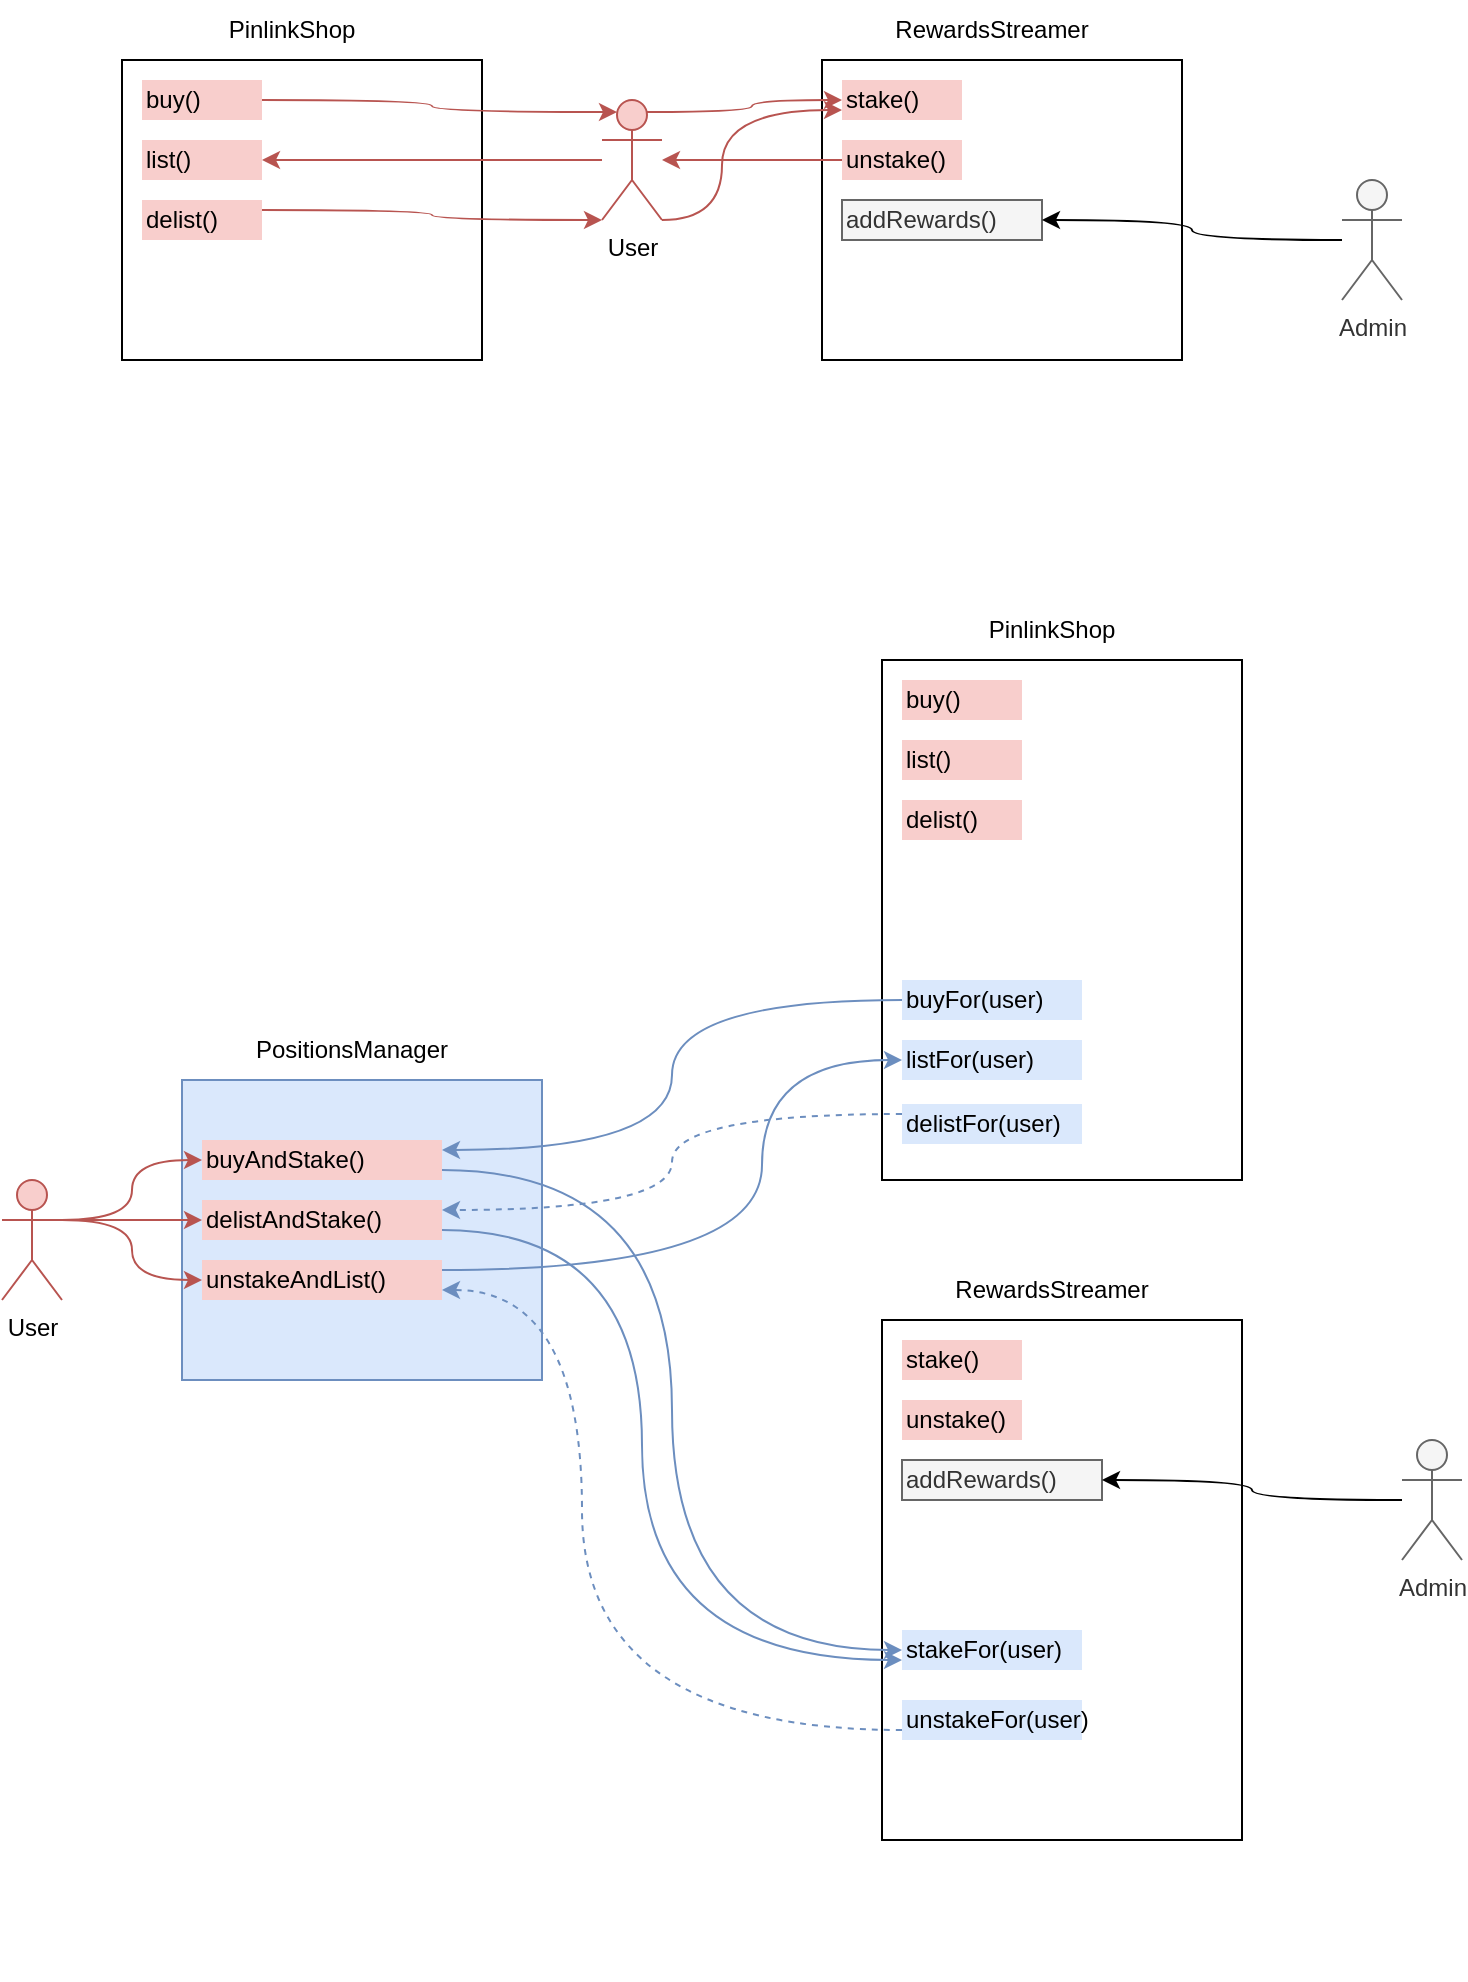 <mxfile version="26.0.16">
  <diagram name="Page-1" id="Sawo83BMKbQdK75Qdi_J">
    <mxGraphModel dx="1228" dy="688" grid="1" gridSize="10" guides="1" tooltips="1" connect="1" arrows="1" fold="1" page="1" pageScale="1" pageWidth="850" pageHeight="1100" math="0" shadow="0">
      <root>
        <mxCell id="0" />
        <mxCell id="1" parent="0" />
        <mxCell id="JGkmI-_ZL2MUS3Ad0X21-11" value="" style="group" vertex="1" connectable="0" parent="1">
          <mxGeometry x="130" y="260" width="180" height="180" as="geometry" />
        </mxCell>
        <mxCell id="JGkmI-_ZL2MUS3Ad0X21-6" value="" style="whiteSpace=wrap;html=1;" vertex="1" parent="JGkmI-_ZL2MUS3Ad0X21-11">
          <mxGeometry y="30" width="180" height="150" as="geometry" />
        </mxCell>
        <mxCell id="JGkmI-_ZL2MUS3Ad0X21-7" value="PinlinkShop" style="text;html=1;align=center;verticalAlign=middle;whiteSpace=wrap;rounded=0;" vertex="1" parent="JGkmI-_ZL2MUS3Ad0X21-11">
          <mxGeometry x="55" width="60" height="30" as="geometry" />
        </mxCell>
        <mxCell id="JGkmI-_ZL2MUS3Ad0X21-8" value="list()" style="rounded=0;whiteSpace=wrap;html=1;strokeColor=none;fillColor=#f8cecc;align=left;" vertex="1" parent="JGkmI-_ZL2MUS3Ad0X21-11">
          <mxGeometry x="10" y="70" width="60" height="20" as="geometry" />
        </mxCell>
        <mxCell id="JGkmI-_ZL2MUS3Ad0X21-9" value="delist()" style="rounded=0;whiteSpace=wrap;html=1;strokeColor=none;fillColor=#f8cecc;align=left;" vertex="1" parent="JGkmI-_ZL2MUS3Ad0X21-11">
          <mxGeometry x="10" y="100" width="60" height="20" as="geometry" />
        </mxCell>
        <mxCell id="JGkmI-_ZL2MUS3Ad0X21-10" value="buy()" style="rounded=0;whiteSpace=wrap;html=1;strokeColor=none;fillColor=#f8cecc;align=left;" vertex="1" parent="JGkmI-_ZL2MUS3Ad0X21-11">
          <mxGeometry x="10" y="40" width="60" height="20" as="geometry" />
        </mxCell>
        <mxCell id="JGkmI-_ZL2MUS3Ad0X21-13" value="" style="group" vertex="1" connectable="0" parent="1">
          <mxGeometry x="480" y="260" width="180" height="180" as="geometry" />
        </mxCell>
        <mxCell id="JGkmI-_ZL2MUS3Ad0X21-14" value="" style="whiteSpace=wrap;html=1;" vertex="1" parent="JGkmI-_ZL2MUS3Ad0X21-13">
          <mxGeometry y="30" width="180" height="150" as="geometry" />
        </mxCell>
        <mxCell id="JGkmI-_ZL2MUS3Ad0X21-15" value="RewardsStreamer" style="text;html=1;align=center;verticalAlign=middle;whiteSpace=wrap;rounded=0;" vertex="1" parent="JGkmI-_ZL2MUS3Ad0X21-13">
          <mxGeometry x="55" width="60" height="30" as="geometry" />
        </mxCell>
        <mxCell id="JGkmI-_ZL2MUS3Ad0X21-16" value="stake()" style="rounded=0;whiteSpace=wrap;html=1;strokeColor=none;fillColor=#f8cecc;align=left;" vertex="1" parent="JGkmI-_ZL2MUS3Ad0X21-13">
          <mxGeometry x="10" y="40" width="60" height="20" as="geometry" />
        </mxCell>
        <mxCell id="JGkmI-_ZL2MUS3Ad0X21-17" value="unstake()" style="rounded=0;whiteSpace=wrap;html=1;strokeColor=none;fillColor=#f8cecc;align=left;" vertex="1" parent="JGkmI-_ZL2MUS3Ad0X21-13">
          <mxGeometry x="10" y="70" width="60" height="20" as="geometry" />
        </mxCell>
        <mxCell id="JGkmI-_ZL2MUS3Ad0X21-18" value="addRewards()" style="rounded=0;whiteSpace=wrap;html=1;strokeColor=#666666;fillColor=#f5f5f5;align=left;fontColor=#333333;" vertex="1" parent="JGkmI-_ZL2MUS3Ad0X21-13">
          <mxGeometry x="10" y="100" width="100" height="20" as="geometry" />
        </mxCell>
        <mxCell id="JGkmI-_ZL2MUS3Ad0X21-28" style="edgeStyle=orthogonalEdgeStyle;shape=connector;curved=1;rounded=0;orthogonalLoop=1;jettySize=auto;html=1;entryX=1;entryY=0.5;entryDx=0;entryDy=0;strokeColor=#b85450;align=center;verticalAlign=middle;fontFamily=Helvetica;fontSize=11;fontColor=default;labelBackgroundColor=default;endArrow=classic;fillColor=#f8cecc;" edge="1" parent="1" source="JGkmI-_ZL2MUS3Ad0X21-19" target="JGkmI-_ZL2MUS3Ad0X21-8">
          <mxGeometry relative="1" as="geometry" />
        </mxCell>
        <mxCell id="JGkmI-_ZL2MUS3Ad0X21-29" style="edgeStyle=orthogonalEdgeStyle;shape=connector;curved=1;rounded=0;orthogonalLoop=1;jettySize=auto;html=1;exitX=0.75;exitY=0.1;exitDx=0;exitDy=0;exitPerimeter=0;entryX=0;entryY=0.5;entryDx=0;entryDy=0;strokeColor=#b85450;align=center;verticalAlign=middle;fontFamily=Helvetica;fontSize=11;fontColor=default;labelBackgroundColor=default;endArrow=classic;fillColor=#f8cecc;" edge="1" parent="1" source="JGkmI-_ZL2MUS3Ad0X21-19" target="JGkmI-_ZL2MUS3Ad0X21-16">
          <mxGeometry relative="1" as="geometry" />
        </mxCell>
        <mxCell id="JGkmI-_ZL2MUS3Ad0X21-31" style="edgeStyle=orthogonalEdgeStyle;shape=connector;curved=1;rounded=0;orthogonalLoop=1;jettySize=auto;html=1;exitX=1;exitY=1;exitDx=0;exitDy=0;exitPerimeter=0;entryX=0;entryY=0.75;entryDx=0;entryDy=0;strokeColor=#b85450;align=center;verticalAlign=middle;fontFamily=Helvetica;fontSize=11;fontColor=default;labelBackgroundColor=default;endArrow=classic;fillColor=#f8cecc;" edge="1" parent="1" source="JGkmI-_ZL2MUS3Ad0X21-19" target="JGkmI-_ZL2MUS3Ad0X21-16">
          <mxGeometry relative="1" as="geometry">
            <Array as="points">
              <mxPoint x="430" y="370" />
              <mxPoint x="445" y="315" />
            </Array>
          </mxGeometry>
        </mxCell>
        <mxCell id="JGkmI-_ZL2MUS3Ad0X21-19" value="User" style="shape=umlActor;verticalLabelPosition=bottom;verticalAlign=top;html=1;outlineConnect=0;fillColor=#f8cecc;strokeColor=#b85450;" vertex="1" parent="1">
          <mxGeometry x="370" y="310" width="30" height="60" as="geometry" />
        </mxCell>
        <mxCell id="JGkmI-_ZL2MUS3Ad0X21-21" style="edgeStyle=orthogonalEdgeStyle;rounded=0;orthogonalLoop=1;jettySize=auto;html=1;curved=1;" edge="1" parent="1" source="JGkmI-_ZL2MUS3Ad0X21-20" target="JGkmI-_ZL2MUS3Ad0X21-18">
          <mxGeometry relative="1" as="geometry" />
        </mxCell>
        <mxCell id="JGkmI-_ZL2MUS3Ad0X21-20" value="Admin" style="shape=umlActor;verticalLabelPosition=bottom;verticalAlign=top;html=1;outlineConnect=0;fillColor=#f5f5f5;strokeColor=#666666;fontColor=#333333;" vertex="1" parent="1">
          <mxGeometry x="740" y="350" width="30" height="60" as="geometry" />
        </mxCell>
        <mxCell id="JGkmI-_ZL2MUS3Ad0X21-24" style="edgeStyle=orthogonalEdgeStyle;shape=connector;curved=1;rounded=0;orthogonalLoop=1;jettySize=auto;html=1;exitX=1;exitY=0.5;exitDx=0;exitDy=0;strokeColor=#b85450;align=center;verticalAlign=middle;fontFamily=Helvetica;fontSize=11;fontColor=default;labelBackgroundColor=default;endArrow=classic;fillColor=#f8cecc;entryX=0.25;entryY=0.1;entryDx=0;entryDy=0;entryPerimeter=0;" edge="1" parent="1" source="JGkmI-_ZL2MUS3Ad0X21-10" target="JGkmI-_ZL2MUS3Ad0X21-19">
          <mxGeometry relative="1" as="geometry">
            <mxPoint x="340" y="320" as="targetPoint" />
          </mxGeometry>
        </mxCell>
        <mxCell id="JGkmI-_ZL2MUS3Ad0X21-26" style="edgeStyle=orthogonalEdgeStyle;shape=connector;curved=1;rounded=0;orthogonalLoop=1;jettySize=auto;html=1;exitX=0;exitY=0.5;exitDx=0;exitDy=0;strokeColor=#b85450;align=center;verticalAlign=middle;fontFamily=Helvetica;fontSize=11;fontColor=default;labelBackgroundColor=default;endArrow=classic;fillColor=#f8cecc;" edge="1" parent="1" source="JGkmI-_ZL2MUS3Ad0X21-17" target="JGkmI-_ZL2MUS3Ad0X21-19">
          <mxGeometry relative="1" as="geometry" />
        </mxCell>
        <mxCell id="JGkmI-_ZL2MUS3Ad0X21-30" style="edgeStyle=orthogonalEdgeStyle;shape=connector;curved=1;rounded=0;orthogonalLoop=1;jettySize=auto;html=1;exitX=1;exitY=0.25;exitDx=0;exitDy=0;strokeColor=#b85450;align=center;verticalAlign=middle;fontFamily=Helvetica;fontSize=11;fontColor=default;labelBackgroundColor=default;endArrow=classic;fillColor=#f8cecc;entryX=0;entryY=1;entryDx=0;entryDy=0;entryPerimeter=0;" edge="1" parent="1" source="JGkmI-_ZL2MUS3Ad0X21-9" target="JGkmI-_ZL2MUS3Ad0X21-19">
          <mxGeometry relative="1" as="geometry">
            <mxPoint x="350" y="370" as="targetPoint" />
            <Array as="points">
              <mxPoint x="285" y="365" />
              <mxPoint x="285" y="370" />
            </Array>
          </mxGeometry>
        </mxCell>
        <mxCell id="JGkmI-_ZL2MUS3Ad0X21-38" value="" style="group" vertex="1" connectable="0" parent="1">
          <mxGeometry x="510" y="890" width="180" height="360" as="geometry" />
        </mxCell>
        <mxCell id="JGkmI-_ZL2MUS3Ad0X21-84" value="" style="group" vertex="1" connectable="0" parent="JGkmI-_ZL2MUS3Ad0X21-38">
          <mxGeometry width="180" height="290" as="geometry" />
        </mxCell>
        <mxCell id="JGkmI-_ZL2MUS3Ad0X21-39" value="" style="whiteSpace=wrap;html=1;" vertex="1" parent="JGkmI-_ZL2MUS3Ad0X21-84">
          <mxGeometry y="30" width="180" height="260" as="geometry" />
        </mxCell>
        <mxCell id="JGkmI-_ZL2MUS3Ad0X21-40" value="RewardsStreamer" style="text;html=1;align=center;verticalAlign=middle;whiteSpace=wrap;rounded=0;" vertex="1" parent="JGkmI-_ZL2MUS3Ad0X21-84">
          <mxGeometry x="55" width="60" height="30" as="geometry" />
        </mxCell>
        <mxCell id="JGkmI-_ZL2MUS3Ad0X21-41" value="stake()" style="rounded=0;whiteSpace=wrap;html=1;strokeColor=none;fillColor=#f8cecc;align=left;" vertex="1" parent="JGkmI-_ZL2MUS3Ad0X21-84">
          <mxGeometry x="10" y="40" width="60" height="20" as="geometry" />
        </mxCell>
        <mxCell id="JGkmI-_ZL2MUS3Ad0X21-42" value="unstake()" style="rounded=0;whiteSpace=wrap;html=1;strokeColor=none;fillColor=#f8cecc;align=left;" vertex="1" parent="JGkmI-_ZL2MUS3Ad0X21-84">
          <mxGeometry x="10" y="70" width="60" height="20" as="geometry" />
        </mxCell>
        <mxCell id="JGkmI-_ZL2MUS3Ad0X21-43" value="addRewards()" style="rounded=0;whiteSpace=wrap;html=1;strokeColor=#666666;fillColor=#f5f5f5;align=left;fontColor=#333333;" vertex="1" parent="JGkmI-_ZL2MUS3Ad0X21-84">
          <mxGeometry x="10" y="100" width="100" height="20" as="geometry" />
        </mxCell>
        <mxCell id="JGkmI-_ZL2MUS3Ad0X21-63" value="stakeFor(user)" style="rounded=0;whiteSpace=wrap;html=1;strokeColor=none;fillColor=#dae8fc;align=left;" vertex="1" parent="JGkmI-_ZL2MUS3Ad0X21-84">
          <mxGeometry x="10" y="185" width="90" height="20" as="geometry" />
        </mxCell>
        <mxCell id="JGkmI-_ZL2MUS3Ad0X21-64" value="unstakeFor(user)" style="rounded=0;whiteSpace=wrap;html=1;strokeColor=none;fillColor=#dae8fc;align=left;" vertex="1" parent="JGkmI-_ZL2MUS3Ad0X21-84">
          <mxGeometry x="10" y="220" width="90" height="20" as="geometry" />
        </mxCell>
        <mxCell id="JGkmI-_ZL2MUS3Ad0X21-48" style="edgeStyle=orthogonalEdgeStyle;rounded=0;orthogonalLoop=1;jettySize=auto;html=1;curved=1;" edge="1" parent="1" source="JGkmI-_ZL2MUS3Ad0X21-49" target="JGkmI-_ZL2MUS3Ad0X21-43">
          <mxGeometry relative="1" as="geometry" />
        </mxCell>
        <mxCell id="JGkmI-_ZL2MUS3Ad0X21-49" value="Admin" style="shape=umlActor;verticalLabelPosition=bottom;verticalAlign=top;html=1;outlineConnect=0;fillColor=#f5f5f5;strokeColor=#666666;fontColor=#333333;" vertex="1" parent="1">
          <mxGeometry x="770" y="980" width="30" height="60" as="geometry" />
        </mxCell>
        <mxCell id="JGkmI-_ZL2MUS3Ad0X21-65" value="" style="group" vertex="1" connectable="0" parent="1">
          <mxGeometry x="310" y="830" width="180" height="360" as="geometry" />
        </mxCell>
        <mxCell id="JGkmI-_ZL2MUS3Ad0X21-82" value="" style="group" vertex="1" connectable="0" parent="JGkmI-_ZL2MUS3Ad0X21-65">
          <mxGeometry x="-240" y="-60" width="270" height="180" as="geometry" />
        </mxCell>
        <mxCell id="JGkmI-_ZL2MUS3Ad0X21-66" value="" style="whiteSpace=wrap;html=1;fillColor=#dae8fc;strokeColor=#6c8ebf;" vertex="1" parent="JGkmI-_ZL2MUS3Ad0X21-82">
          <mxGeometry x="90" y="30" width="180" height="150" as="geometry" />
        </mxCell>
        <mxCell id="JGkmI-_ZL2MUS3Ad0X21-67" value="PositionsManager" style="text;html=1;align=center;verticalAlign=middle;whiteSpace=wrap;rounded=0;" vertex="1" parent="JGkmI-_ZL2MUS3Ad0X21-82">
          <mxGeometry x="145" width="60" height="30" as="geometry" />
        </mxCell>
        <mxCell id="JGkmI-_ZL2MUS3Ad0X21-74" value="buyAndStake()" style="rounded=0;whiteSpace=wrap;html=1;strokeColor=none;fillColor=#f8cecc;align=left;" vertex="1" parent="JGkmI-_ZL2MUS3Ad0X21-82">
          <mxGeometry x="100" y="60" width="120" height="20" as="geometry" />
        </mxCell>
        <mxCell id="JGkmI-_ZL2MUS3Ad0X21-75" value="delistAndStake()" style="rounded=0;whiteSpace=wrap;html=1;strokeColor=none;fillColor=#f8cecc;align=left;" vertex="1" parent="JGkmI-_ZL2MUS3Ad0X21-82">
          <mxGeometry x="100" y="90" width="120" height="20" as="geometry" />
        </mxCell>
        <mxCell id="JGkmI-_ZL2MUS3Ad0X21-76" value="unstakeAndList()" style="rounded=0;whiteSpace=wrap;html=1;strokeColor=none;fillColor=#f8cecc;align=left;" vertex="1" parent="JGkmI-_ZL2MUS3Ad0X21-82">
          <mxGeometry x="100" y="120" width="120" height="20" as="geometry" />
        </mxCell>
        <mxCell id="JGkmI-_ZL2MUS3Ad0X21-78" style="edgeStyle=orthogonalEdgeStyle;shape=connector;curved=1;rounded=0;orthogonalLoop=1;jettySize=auto;html=1;exitX=1;exitY=0.333;exitDx=0;exitDy=0;exitPerimeter=0;strokeColor=#b85450;align=center;verticalAlign=middle;fontFamily=Helvetica;fontSize=11;fontColor=default;labelBackgroundColor=default;endArrow=classic;fillColor=#f8cecc;" edge="1" parent="JGkmI-_ZL2MUS3Ad0X21-82" source="JGkmI-_ZL2MUS3Ad0X21-77" target="JGkmI-_ZL2MUS3Ad0X21-74">
          <mxGeometry relative="1" as="geometry" />
        </mxCell>
        <mxCell id="JGkmI-_ZL2MUS3Ad0X21-79" style="edgeStyle=orthogonalEdgeStyle;shape=connector;curved=1;rounded=0;orthogonalLoop=1;jettySize=auto;html=1;exitX=1;exitY=0.333;exitDx=0;exitDy=0;exitPerimeter=0;entryX=0;entryY=0.5;entryDx=0;entryDy=0;strokeColor=#b85450;align=center;verticalAlign=middle;fontFamily=Helvetica;fontSize=11;fontColor=default;labelBackgroundColor=default;endArrow=classic;fillColor=#f8cecc;" edge="1" parent="JGkmI-_ZL2MUS3Ad0X21-82" source="JGkmI-_ZL2MUS3Ad0X21-77" target="JGkmI-_ZL2MUS3Ad0X21-75">
          <mxGeometry relative="1" as="geometry" />
        </mxCell>
        <mxCell id="JGkmI-_ZL2MUS3Ad0X21-80" style="edgeStyle=orthogonalEdgeStyle;shape=connector;curved=1;rounded=0;orthogonalLoop=1;jettySize=auto;html=1;exitX=1;exitY=0.333;exitDx=0;exitDy=0;exitPerimeter=0;entryX=0;entryY=0.5;entryDx=0;entryDy=0;strokeColor=#b85450;align=center;verticalAlign=middle;fontFamily=Helvetica;fontSize=11;fontColor=default;labelBackgroundColor=default;endArrow=classic;fillColor=#f8cecc;" edge="1" parent="JGkmI-_ZL2MUS3Ad0X21-82" source="JGkmI-_ZL2MUS3Ad0X21-77" target="JGkmI-_ZL2MUS3Ad0X21-76">
          <mxGeometry relative="1" as="geometry" />
        </mxCell>
        <mxCell id="JGkmI-_ZL2MUS3Ad0X21-77" value="User" style="shape=umlActor;verticalLabelPosition=bottom;verticalAlign=top;html=1;outlineConnect=0;fillColor=#f8cecc;strokeColor=#b85450;" vertex="1" parent="JGkmI-_ZL2MUS3Ad0X21-82">
          <mxGeometry y="80" width="30" height="60" as="geometry" />
        </mxCell>
        <mxCell id="JGkmI-_ZL2MUS3Ad0X21-83" value="" style="group" vertex="1" connectable="0" parent="1">
          <mxGeometry x="510" y="560" width="180" height="290" as="geometry" />
        </mxCell>
        <mxCell id="JGkmI-_ZL2MUS3Ad0X21-33" value="" style="whiteSpace=wrap;html=1;" vertex="1" parent="JGkmI-_ZL2MUS3Ad0X21-83">
          <mxGeometry y="30" width="180" height="260" as="geometry" />
        </mxCell>
        <mxCell id="JGkmI-_ZL2MUS3Ad0X21-34" value="PinlinkShop" style="text;html=1;align=center;verticalAlign=middle;whiteSpace=wrap;rounded=0;" vertex="1" parent="JGkmI-_ZL2MUS3Ad0X21-83">
          <mxGeometry x="55" width="60" height="30" as="geometry" />
        </mxCell>
        <mxCell id="JGkmI-_ZL2MUS3Ad0X21-35" value="list()" style="rounded=0;whiteSpace=wrap;html=1;strokeColor=none;fillColor=#f8cecc;align=left;" vertex="1" parent="JGkmI-_ZL2MUS3Ad0X21-83">
          <mxGeometry x="10" y="70" width="60" height="20" as="geometry" />
        </mxCell>
        <mxCell id="JGkmI-_ZL2MUS3Ad0X21-36" value="delist()" style="rounded=0;whiteSpace=wrap;html=1;strokeColor=none;fillColor=#f8cecc;align=left;" vertex="1" parent="JGkmI-_ZL2MUS3Ad0X21-83">
          <mxGeometry x="10" y="100" width="60" height="20" as="geometry" />
        </mxCell>
        <mxCell id="JGkmI-_ZL2MUS3Ad0X21-37" value="buy()" style="rounded=0;whiteSpace=wrap;html=1;strokeColor=none;fillColor=#f8cecc;align=left;" vertex="1" parent="JGkmI-_ZL2MUS3Ad0X21-83">
          <mxGeometry x="10" y="40" width="60" height="20" as="geometry" />
        </mxCell>
        <mxCell id="JGkmI-_ZL2MUS3Ad0X21-53" value="buyFor(user)" style="rounded=0;whiteSpace=wrap;html=1;strokeColor=none;fillColor=#dae8fc;align=left;" vertex="1" parent="JGkmI-_ZL2MUS3Ad0X21-83">
          <mxGeometry x="10" y="190" width="90" height="20" as="geometry" />
        </mxCell>
        <mxCell id="JGkmI-_ZL2MUS3Ad0X21-61" value="listFor(user)" style="rounded=0;whiteSpace=wrap;html=1;strokeColor=none;fillColor=#dae8fc;align=left;" vertex="1" parent="JGkmI-_ZL2MUS3Ad0X21-83">
          <mxGeometry x="10" y="220" width="90" height="20" as="geometry" />
        </mxCell>
        <mxCell id="JGkmI-_ZL2MUS3Ad0X21-62" value="delistFor(user)" style="rounded=0;whiteSpace=wrap;html=1;strokeColor=none;fillColor=#dae8fc;align=left;" vertex="1" parent="JGkmI-_ZL2MUS3Ad0X21-83">
          <mxGeometry x="10" y="252" width="90" height="20" as="geometry" />
        </mxCell>
        <mxCell id="JGkmI-_ZL2MUS3Ad0X21-85" style="edgeStyle=orthogonalEdgeStyle;shape=connector;curved=1;rounded=0;orthogonalLoop=1;jettySize=auto;html=1;exitX=0;exitY=0.5;exitDx=0;exitDy=0;entryX=1;entryY=0.25;entryDx=0;entryDy=0;strokeColor=#6c8ebf;align=center;verticalAlign=middle;fontFamily=Helvetica;fontSize=11;fontColor=default;labelBackgroundColor=default;endArrow=classic;fillColor=#dae8fc;" edge="1" parent="1" source="JGkmI-_ZL2MUS3Ad0X21-53" target="JGkmI-_ZL2MUS3Ad0X21-74">
          <mxGeometry relative="1" as="geometry" />
        </mxCell>
        <mxCell id="JGkmI-_ZL2MUS3Ad0X21-86" style="edgeStyle=orthogonalEdgeStyle;shape=connector;curved=1;rounded=0;orthogonalLoop=1;jettySize=auto;html=1;exitX=1;exitY=0.75;exitDx=0;exitDy=0;entryX=0;entryY=0.5;entryDx=0;entryDy=0;strokeColor=#6c8ebf;align=center;verticalAlign=middle;fontFamily=Helvetica;fontSize=11;fontColor=default;labelBackgroundColor=default;endArrow=classic;fillColor=#dae8fc;" edge="1" parent="1" source="JGkmI-_ZL2MUS3Ad0X21-74" target="JGkmI-_ZL2MUS3Ad0X21-63">
          <mxGeometry relative="1" as="geometry" />
        </mxCell>
        <mxCell id="JGkmI-_ZL2MUS3Ad0X21-87" style="edgeStyle=orthogonalEdgeStyle;shape=connector;curved=1;rounded=0;orthogonalLoop=1;jettySize=auto;html=1;exitX=0;exitY=0.25;exitDx=0;exitDy=0;entryX=1;entryY=0.25;entryDx=0;entryDy=0;strokeColor=#6c8ebf;align=center;verticalAlign=middle;fontFamily=Helvetica;fontSize=11;fontColor=default;labelBackgroundColor=default;endArrow=classic;fillColor=#dae8fc;dashed=1;" edge="1" parent="1" source="JGkmI-_ZL2MUS3Ad0X21-62" target="JGkmI-_ZL2MUS3Ad0X21-75">
          <mxGeometry relative="1" as="geometry" />
        </mxCell>
        <mxCell id="JGkmI-_ZL2MUS3Ad0X21-88" style="edgeStyle=orthogonalEdgeStyle;shape=connector;curved=1;rounded=0;orthogonalLoop=1;jettySize=auto;html=1;exitX=1;exitY=0.75;exitDx=0;exitDy=0;entryX=0;entryY=0.75;entryDx=0;entryDy=0;strokeColor=#6c8ebf;align=center;verticalAlign=middle;fontFamily=Helvetica;fontSize=11;fontColor=default;labelBackgroundColor=default;endArrow=classic;fillColor=#dae8fc;" edge="1" parent="1" source="JGkmI-_ZL2MUS3Ad0X21-75" target="JGkmI-_ZL2MUS3Ad0X21-63">
          <mxGeometry relative="1" as="geometry">
            <Array as="points">
              <mxPoint x="390" y="875" />
              <mxPoint x="390" y="1090" />
            </Array>
          </mxGeometry>
        </mxCell>
        <mxCell id="JGkmI-_ZL2MUS3Ad0X21-89" style="edgeStyle=orthogonalEdgeStyle;shape=connector;curved=1;rounded=0;orthogonalLoop=1;jettySize=auto;html=1;exitX=0;exitY=0.75;exitDx=0;exitDy=0;entryX=1;entryY=0.75;entryDx=0;entryDy=0;strokeColor=#6c8ebf;align=center;verticalAlign=middle;fontFamily=Helvetica;fontSize=11;fontColor=default;labelBackgroundColor=default;endArrow=classic;fillColor=#dae8fc;dashed=1;strokeWidth=1;" edge="1" parent="1" source="JGkmI-_ZL2MUS3Ad0X21-64" target="JGkmI-_ZL2MUS3Ad0X21-76">
          <mxGeometry relative="1" as="geometry">
            <Array as="points">
              <mxPoint x="360" y="1125" />
              <mxPoint x="360" y="905" />
            </Array>
          </mxGeometry>
        </mxCell>
        <mxCell id="JGkmI-_ZL2MUS3Ad0X21-90" style="edgeStyle=orthogonalEdgeStyle;shape=connector;curved=1;rounded=0;orthogonalLoop=1;jettySize=auto;html=1;exitX=1;exitY=0.25;exitDx=0;exitDy=0;entryX=0;entryY=0.5;entryDx=0;entryDy=0;strokeColor=#6c8ebf;align=center;verticalAlign=middle;fontFamily=Helvetica;fontSize=11;fontColor=default;labelBackgroundColor=default;endArrow=classic;fillColor=#dae8fc;" edge="1" parent="1" source="JGkmI-_ZL2MUS3Ad0X21-76" target="JGkmI-_ZL2MUS3Ad0X21-61">
          <mxGeometry relative="1" as="geometry">
            <Array as="points">
              <mxPoint x="450" y="895" />
              <mxPoint x="450" y="790" />
            </Array>
          </mxGeometry>
        </mxCell>
      </root>
    </mxGraphModel>
  </diagram>
</mxfile>
